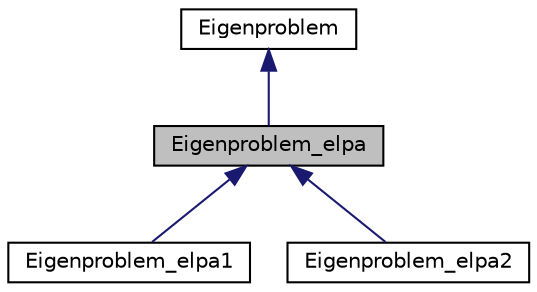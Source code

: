 digraph "Eigenproblem_elpa"
{
 // INTERACTIVE_SVG=YES
  edge [fontname="Helvetica",fontsize="10",labelfontname="Helvetica",labelfontsize="10"];
  node [fontname="Helvetica",fontsize="10",shape=record];
  Node1 [label="Eigenproblem_elpa",height=0.2,width=0.4,color="black", fillcolor="grey75", style="filled", fontcolor="black"];
  Node2 -> Node1 [dir="back",color="midnightblue",fontsize="10",style="solid"];
  Node2 [label="Eigenproblem",height=0.2,width=0.4,color="black", fillcolor="white", style="filled",URL="$class_eigenproblem.html",tooltip="Base class for eigen-value problems. "];
  Node1 -> Node3 [dir="back",color="midnightblue",fontsize="10",style="solid"];
  Node3 [label="Eigenproblem_elpa1",height=0.2,width=0.4,color="black", fillcolor="white", style="filled",URL="$class_eigenproblem__elpa1.html"];
  Node1 -> Node4 [dir="back",color="midnightblue",fontsize="10",style="solid"];
  Node4 [label="Eigenproblem_elpa2",height=0.2,width=0.4,color="black", fillcolor="white", style="filled",URL="$class_eigenproblem__elpa2.html"];
}
